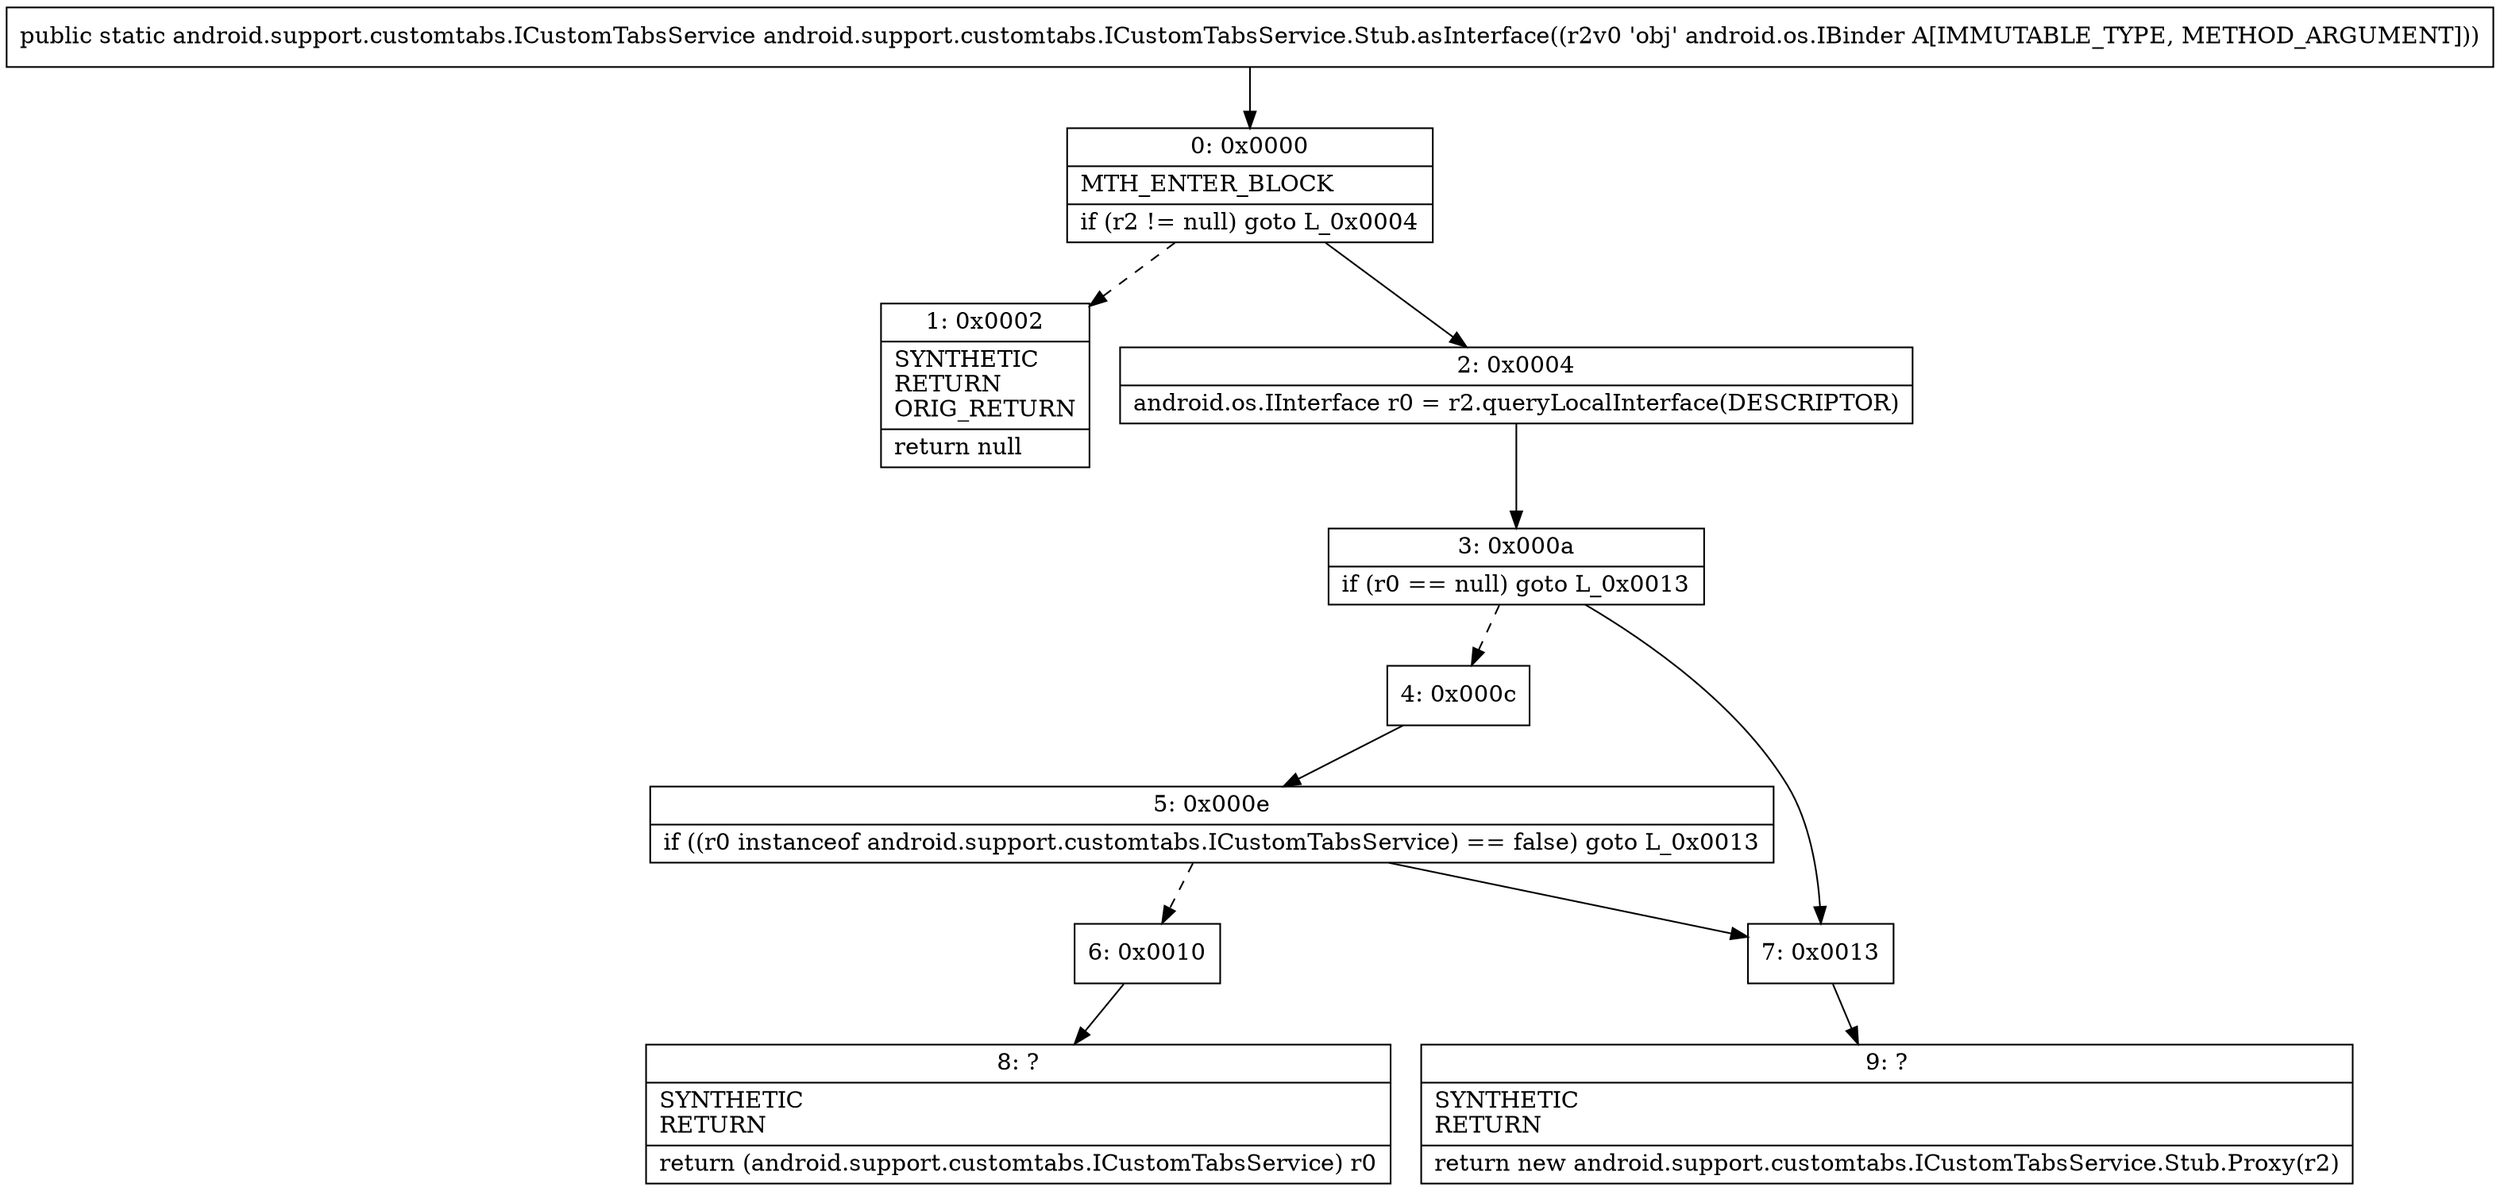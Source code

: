 digraph "CFG forandroid.support.customtabs.ICustomTabsService.Stub.asInterface(Landroid\/os\/IBinder;)Landroid\/support\/customtabs\/ICustomTabsService;" {
Node_0 [shape=record,label="{0\:\ 0x0000|MTH_ENTER_BLOCK\l|if (r2 != null) goto L_0x0004\l}"];
Node_1 [shape=record,label="{1\:\ 0x0002|SYNTHETIC\lRETURN\lORIG_RETURN\l|return null\l}"];
Node_2 [shape=record,label="{2\:\ 0x0004|android.os.IInterface r0 = r2.queryLocalInterface(DESCRIPTOR)\l}"];
Node_3 [shape=record,label="{3\:\ 0x000a|if (r0 == null) goto L_0x0013\l}"];
Node_4 [shape=record,label="{4\:\ 0x000c}"];
Node_5 [shape=record,label="{5\:\ 0x000e|if ((r0 instanceof android.support.customtabs.ICustomTabsService) == false) goto L_0x0013\l}"];
Node_6 [shape=record,label="{6\:\ 0x0010}"];
Node_7 [shape=record,label="{7\:\ 0x0013}"];
Node_8 [shape=record,label="{8\:\ ?|SYNTHETIC\lRETURN\l|return (android.support.customtabs.ICustomTabsService) r0\l}"];
Node_9 [shape=record,label="{9\:\ ?|SYNTHETIC\lRETURN\l|return new android.support.customtabs.ICustomTabsService.Stub.Proxy(r2)\l}"];
MethodNode[shape=record,label="{public static android.support.customtabs.ICustomTabsService android.support.customtabs.ICustomTabsService.Stub.asInterface((r2v0 'obj' android.os.IBinder A[IMMUTABLE_TYPE, METHOD_ARGUMENT])) }"];
MethodNode -> Node_0;
Node_0 -> Node_1[style=dashed];
Node_0 -> Node_2;
Node_2 -> Node_3;
Node_3 -> Node_4[style=dashed];
Node_3 -> Node_7;
Node_4 -> Node_5;
Node_5 -> Node_6[style=dashed];
Node_5 -> Node_7;
Node_6 -> Node_8;
Node_7 -> Node_9;
}

